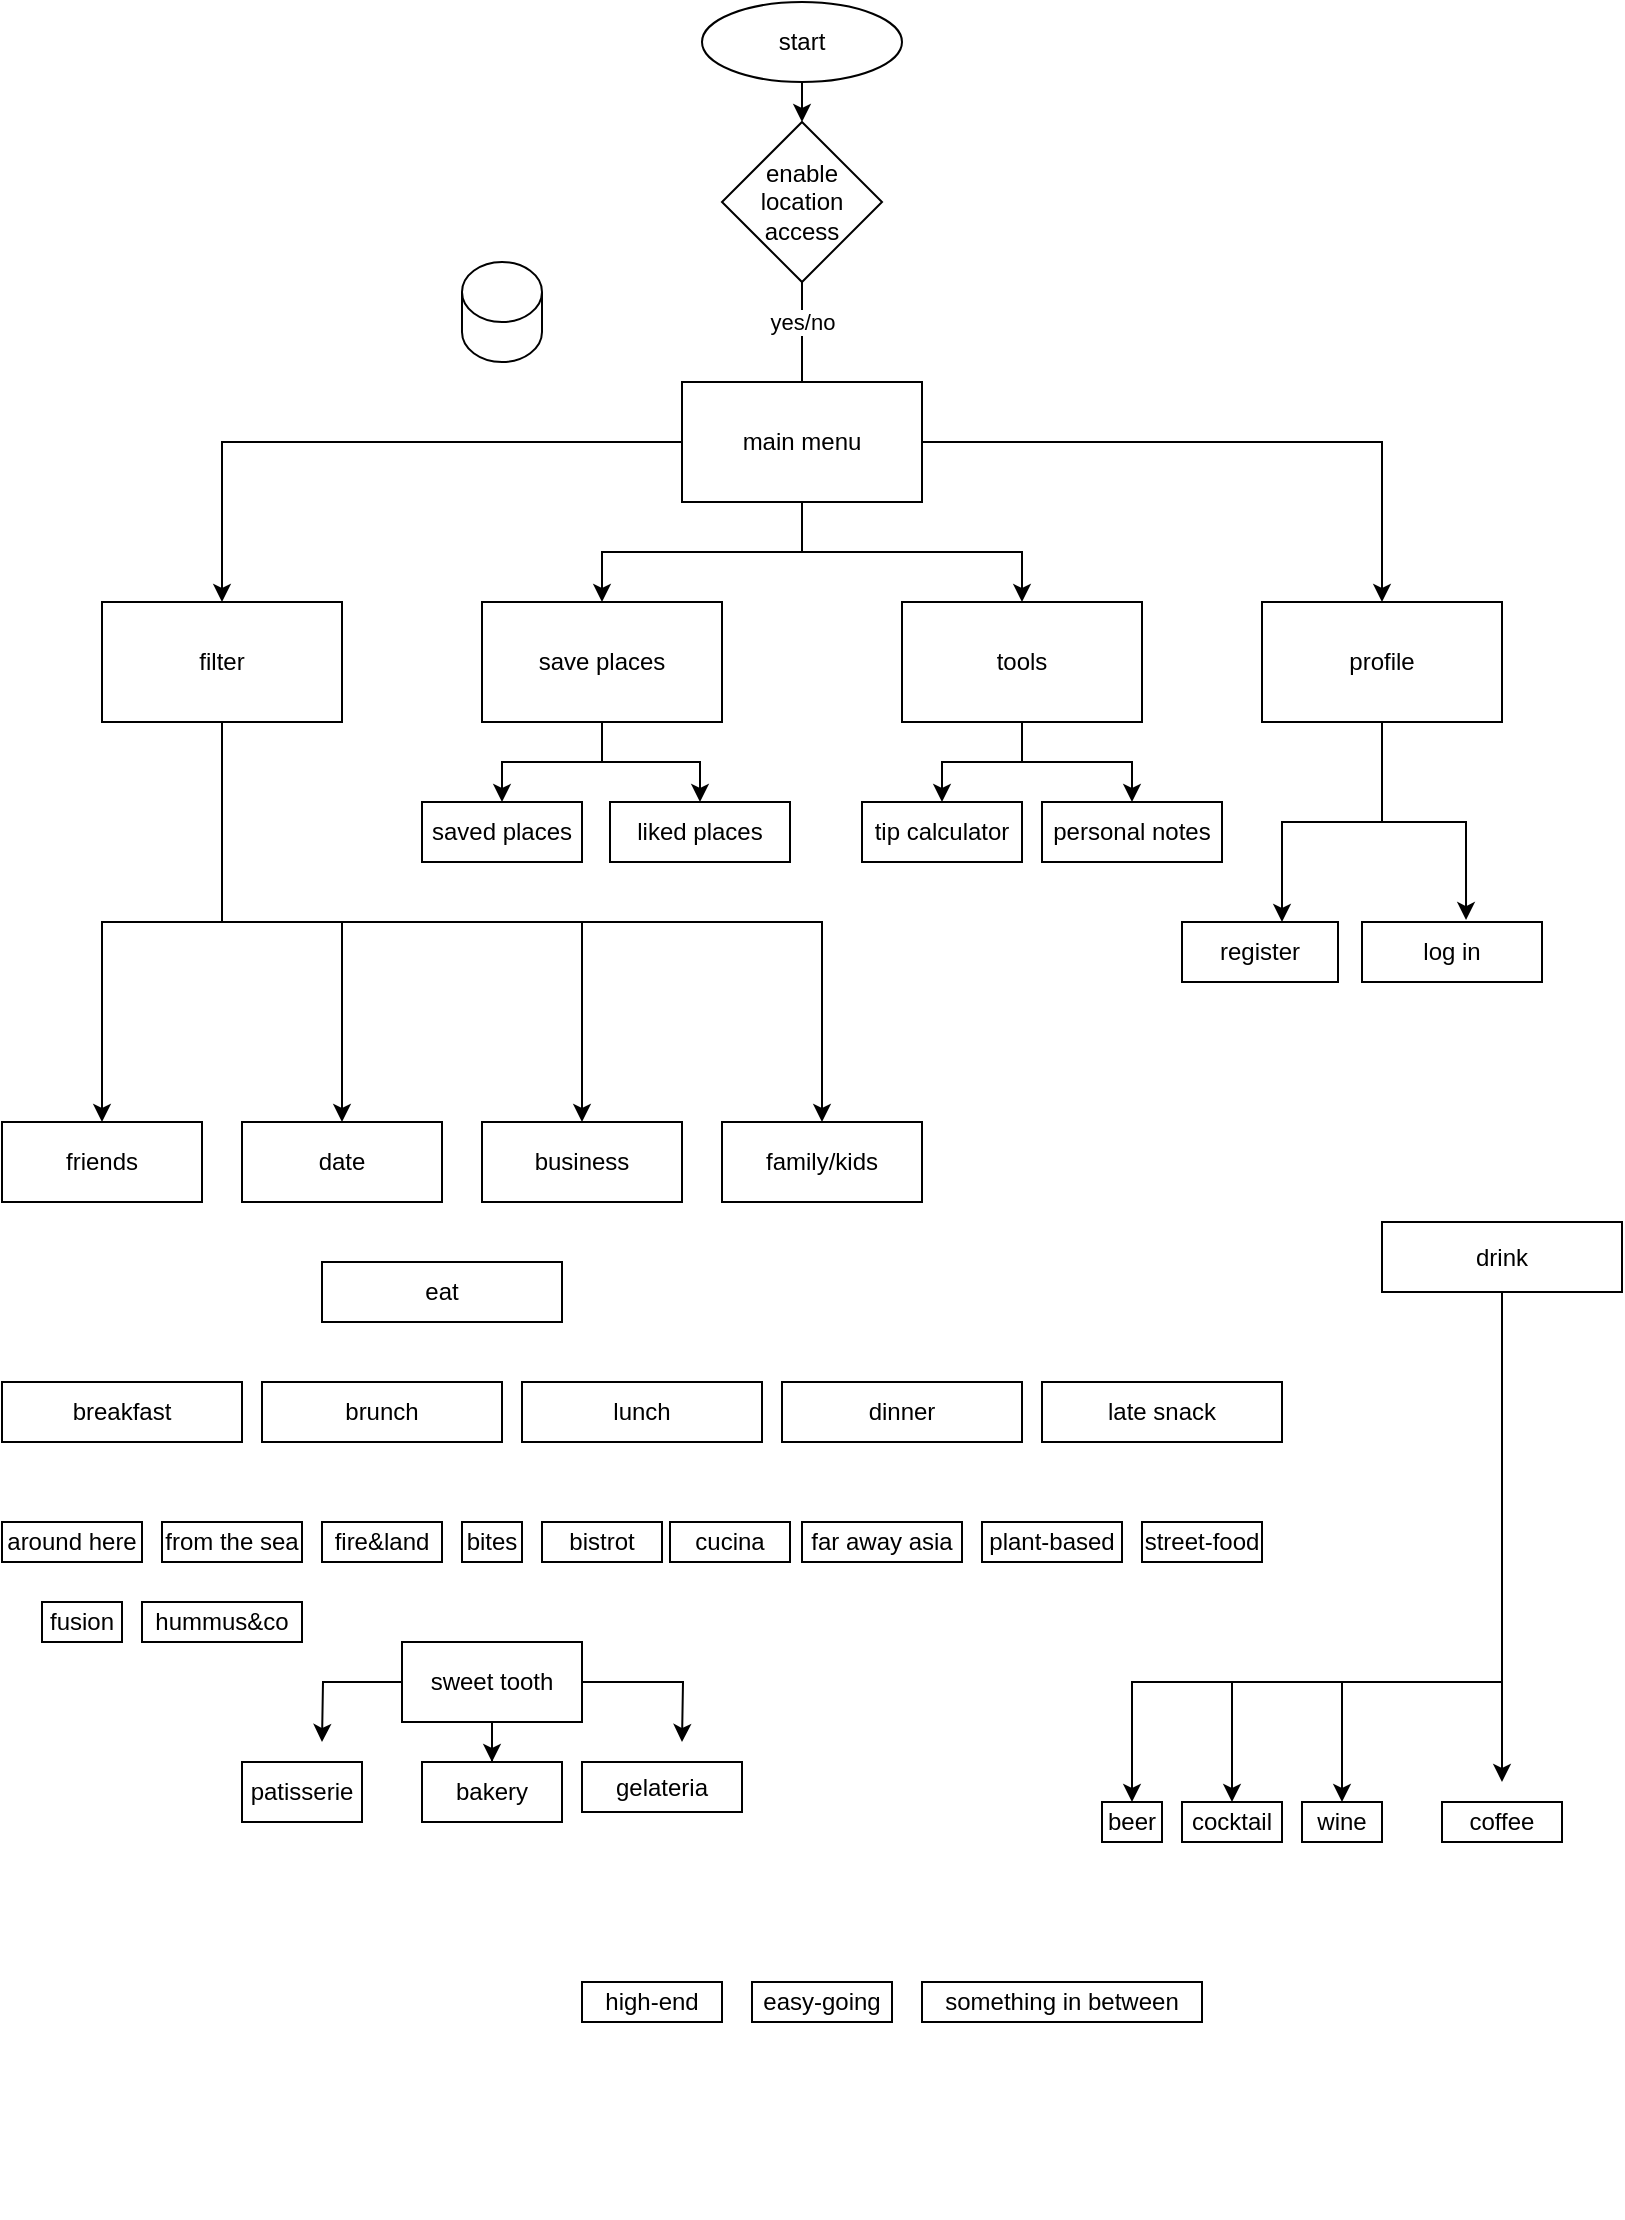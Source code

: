 <mxfile version="14.0.5" type="device"><diagram id="Z6IALws8Nn1mBGR8V9EK" name="Page-1"><mxGraphModel dx="919" dy="535" grid="1" gridSize="10" guides="1" tooltips="1" connect="1" arrows="1" fold="1" page="1" pageScale="1" pageWidth="827" pageHeight="1169" math="0" shadow="0"><root><mxCell id="0"/><mxCell id="1" parent="0"/><mxCell id="38-C1mcfN1loW7-7_uZq-3" style="edgeStyle=orthogonalEdgeStyle;rounded=0;orthogonalLoop=1;jettySize=auto;html=1;" edge="1" parent="1" source="38-C1mcfN1loW7-7_uZq-1"><mxGeometry relative="1" as="geometry"><mxPoint x="410" y="70" as="targetPoint"/></mxGeometry></mxCell><mxCell id="38-C1mcfN1loW7-7_uZq-1" value="start" style="ellipse;whiteSpace=wrap;html=1;" vertex="1" parent="1"><mxGeometry x="360" y="10" width="100" height="40" as="geometry"/></mxCell><mxCell id="38-C1mcfN1loW7-7_uZq-13" value="yes/no" style="edgeStyle=orthogonalEdgeStyle;rounded=0;orthogonalLoop=1;jettySize=auto;html=1;" edge="1" parent="1" source="38-C1mcfN1loW7-7_uZq-7"><mxGeometry x="-0.429" relative="1" as="geometry"><mxPoint x="410" y="220" as="targetPoint"/><Array as="points"><mxPoint x="410" y="170"/><mxPoint x="410" y="170"/></Array><mxPoint as="offset"/></mxGeometry></mxCell><mxCell id="38-C1mcfN1loW7-7_uZq-7" value="enable&lt;br&gt;location&lt;br&gt;access" style="rhombus;whiteSpace=wrap;html=1;" vertex="1" parent="1"><mxGeometry x="370" y="70" width="80" height="80" as="geometry"/></mxCell><mxCell id="38-C1mcfN1loW7-7_uZq-14" value="choose a field" style="rounded=0;whiteSpace=wrap;html=1;" vertex="1" parent="1"><mxGeometry x="350" y="200" width="120" height="60" as="geometry"/></mxCell><mxCell id="38-C1mcfN1loW7-7_uZq-20" value="" style="rounded=0;whiteSpace=wrap;html=1;" vertex="1" parent="1"><mxGeometry x="350" y="200" width="120" height="60" as="geometry"/></mxCell><mxCell id="38-C1mcfN1loW7-7_uZq-21" value="" style="rounded=0;whiteSpace=wrap;html=1;" vertex="1" parent="1"><mxGeometry x="350" y="200" width="120" height="60" as="geometry"/></mxCell><mxCell id="38-C1mcfN1loW7-7_uZq-22" value="" style="rounded=0;whiteSpace=wrap;html=1;" vertex="1" parent="1"><mxGeometry x="350" y="200" width="120" height="60" as="geometry"/></mxCell><mxCell id="38-C1mcfN1loW7-7_uZq-113" style="edgeStyle=orthogonalEdgeStyle;rounded=0;orthogonalLoop=1;jettySize=auto;html=1;entryX=0.5;entryY=0;entryDx=0;entryDy=0;" edge="1" parent="1" source="38-C1mcfN1loW7-7_uZq-23" target="38-C1mcfN1loW7-7_uZq-24"><mxGeometry relative="1" as="geometry"/></mxCell><mxCell id="38-C1mcfN1loW7-7_uZq-114" style="edgeStyle=orthogonalEdgeStyle;rounded=0;orthogonalLoop=1;jettySize=auto;html=1;entryX=0.5;entryY=0;entryDx=0;entryDy=0;" edge="1" parent="1" source="38-C1mcfN1loW7-7_uZq-23" target="38-C1mcfN1loW7-7_uZq-25"><mxGeometry relative="1" as="geometry"/></mxCell><mxCell id="38-C1mcfN1loW7-7_uZq-115" style="edgeStyle=orthogonalEdgeStyle;rounded=0;orthogonalLoop=1;jettySize=auto;html=1;" edge="1" parent="1" source="38-C1mcfN1loW7-7_uZq-23" target="38-C1mcfN1loW7-7_uZq-26"><mxGeometry relative="1" as="geometry"/></mxCell><mxCell id="38-C1mcfN1loW7-7_uZq-116" style="edgeStyle=orthogonalEdgeStyle;rounded=0;orthogonalLoop=1;jettySize=auto;html=1;entryX=0.5;entryY=0;entryDx=0;entryDy=0;" edge="1" parent="1" source="38-C1mcfN1loW7-7_uZq-23" target="38-C1mcfN1loW7-7_uZq-27"><mxGeometry relative="1" as="geometry"/></mxCell><mxCell id="38-C1mcfN1loW7-7_uZq-23" value="main menu" style="rounded=0;whiteSpace=wrap;html=1;" vertex="1" parent="1"><mxGeometry x="350" y="200" width="120" height="60" as="geometry"/></mxCell><mxCell id="38-C1mcfN1loW7-7_uZq-28" style="edgeStyle=orthogonalEdgeStyle;rounded=0;orthogonalLoop=1;jettySize=auto;html=1;entryX=0.5;entryY=0;entryDx=0;entryDy=0;" edge="1" parent="1" source="38-C1mcfN1loW7-7_uZq-24" target="38-C1mcfN1loW7-7_uZq-29"><mxGeometry relative="1" as="geometry"><mxPoint x="120" y="530" as="targetPoint"/></mxGeometry></mxCell><mxCell id="38-C1mcfN1loW7-7_uZq-117" style="edgeStyle=orthogonalEdgeStyle;rounded=0;orthogonalLoop=1;jettySize=auto;html=1;" edge="1" parent="1" source="38-C1mcfN1loW7-7_uZq-24" target="38-C1mcfN1loW7-7_uZq-30"><mxGeometry relative="1" as="geometry"/></mxCell><mxCell id="38-C1mcfN1loW7-7_uZq-118" style="edgeStyle=orthogonalEdgeStyle;rounded=0;orthogonalLoop=1;jettySize=auto;html=1;" edge="1" parent="1" source="38-C1mcfN1loW7-7_uZq-24" target="38-C1mcfN1loW7-7_uZq-32"><mxGeometry relative="1" as="geometry"><Array as="points"><mxPoint x="120" y="470"/><mxPoint x="300" y="470"/></Array></mxGeometry></mxCell><mxCell id="38-C1mcfN1loW7-7_uZq-119" style="edgeStyle=orthogonalEdgeStyle;rounded=0;orthogonalLoop=1;jettySize=auto;html=1;" edge="1" parent="1" source="38-C1mcfN1loW7-7_uZq-24" target="38-C1mcfN1loW7-7_uZq-31"><mxGeometry relative="1" as="geometry"><Array as="points"><mxPoint x="120" y="470"/><mxPoint x="420" y="470"/></Array></mxGeometry></mxCell><mxCell id="38-C1mcfN1loW7-7_uZq-24" value="filter" style="rounded=0;whiteSpace=wrap;html=1;" vertex="1" parent="1"><mxGeometry x="60" y="310" width="120" height="60" as="geometry"/></mxCell><mxCell id="38-C1mcfN1loW7-7_uZq-100" style="edgeStyle=orthogonalEdgeStyle;rounded=0;orthogonalLoop=1;jettySize=auto;html=1;entryX=0.5;entryY=0;entryDx=0;entryDy=0;" edge="1" parent="1" source="38-C1mcfN1loW7-7_uZq-25" target="38-C1mcfN1loW7-7_uZq-94"><mxGeometry relative="1" as="geometry"/></mxCell><mxCell id="38-C1mcfN1loW7-7_uZq-101" style="edgeStyle=orthogonalEdgeStyle;rounded=0;orthogonalLoop=1;jettySize=auto;html=1;" edge="1" parent="1" source="38-C1mcfN1loW7-7_uZq-25" target="38-C1mcfN1loW7-7_uZq-93"><mxGeometry relative="1" as="geometry"/></mxCell><mxCell id="38-C1mcfN1loW7-7_uZq-25" value="save places" style="rounded=0;whiteSpace=wrap;html=1;" vertex="1" parent="1"><mxGeometry x="250" y="310" width="120" height="60" as="geometry"/></mxCell><mxCell id="38-C1mcfN1loW7-7_uZq-104" style="edgeStyle=orthogonalEdgeStyle;rounded=0;orthogonalLoop=1;jettySize=auto;html=1;entryX=0.5;entryY=0;entryDx=0;entryDy=0;" edge="1" parent="1" source="38-C1mcfN1loW7-7_uZq-26" target="38-C1mcfN1loW7-7_uZq-102"><mxGeometry relative="1" as="geometry"/></mxCell><mxCell id="38-C1mcfN1loW7-7_uZq-105" style="edgeStyle=orthogonalEdgeStyle;rounded=0;orthogonalLoop=1;jettySize=auto;html=1;entryX=0.5;entryY=0;entryDx=0;entryDy=0;" edge="1" parent="1" source="38-C1mcfN1loW7-7_uZq-26" target="38-C1mcfN1loW7-7_uZq-103"><mxGeometry relative="1" as="geometry"/></mxCell><mxCell id="38-C1mcfN1loW7-7_uZq-26" value="tools" style="rounded=0;whiteSpace=wrap;html=1;" vertex="1" parent="1"><mxGeometry x="460" y="310" width="120" height="60" as="geometry"/></mxCell><mxCell id="38-C1mcfN1loW7-7_uZq-123" style="edgeStyle=orthogonalEdgeStyle;rounded=0;orthogonalLoop=1;jettySize=auto;html=1;entryX=0.641;entryY=0;entryDx=0;entryDy=0;entryPerimeter=0;" edge="1" parent="1" source="38-C1mcfN1loW7-7_uZq-27" target="38-C1mcfN1loW7-7_uZq-121"><mxGeometry relative="1" as="geometry"/></mxCell><mxCell id="38-C1mcfN1loW7-7_uZq-124" style="edgeStyle=orthogonalEdgeStyle;rounded=0;orthogonalLoop=1;jettySize=auto;html=1;entryX=0.578;entryY=-0.033;entryDx=0;entryDy=0;entryPerimeter=0;" edge="1" parent="1" source="38-C1mcfN1loW7-7_uZq-27" target="38-C1mcfN1loW7-7_uZq-122"><mxGeometry relative="1" as="geometry"/></mxCell><mxCell id="38-C1mcfN1loW7-7_uZq-27" value="profile" style="rounded=0;whiteSpace=wrap;html=1;" vertex="1" parent="1"><mxGeometry x="640" y="310" width="120" height="60" as="geometry"/></mxCell><mxCell id="38-C1mcfN1loW7-7_uZq-29" value="friends" style="rounded=0;whiteSpace=wrap;html=1;" vertex="1" parent="1"><mxGeometry x="10" y="570" width="100" height="40" as="geometry"/></mxCell><mxCell id="38-C1mcfN1loW7-7_uZq-30" value="date" style="rounded=0;whiteSpace=wrap;html=1;" vertex="1" parent="1"><mxGeometry x="130" y="570" width="100" height="40" as="geometry"/></mxCell><mxCell id="38-C1mcfN1loW7-7_uZq-31" value="family/kids" style="rounded=0;whiteSpace=wrap;html=1;" vertex="1" parent="1"><mxGeometry x="370" y="570" width="100" height="40" as="geometry"/></mxCell><mxCell id="38-C1mcfN1loW7-7_uZq-32" value="business" style="rounded=0;whiteSpace=wrap;html=1;" vertex="1" parent="1"><mxGeometry x="250" y="570" width="100" height="40" as="geometry"/></mxCell><mxCell id="38-C1mcfN1loW7-7_uZq-33" value="" style="shape=cylinder3;whiteSpace=wrap;html=1;boundedLbl=1;backgroundOutline=1;size=15;" vertex="1" parent="1"><mxGeometry x="240" y="140" width="40" height="50" as="geometry"/></mxCell><mxCell id="38-C1mcfN1loW7-7_uZq-35" value="breakfast" style="rounded=0;whiteSpace=wrap;html=1;" vertex="1" parent="1"><mxGeometry x="10" y="700" width="120" height="30" as="geometry"/></mxCell><mxCell id="38-C1mcfN1loW7-7_uZq-36" value="brunch" style="rounded=0;whiteSpace=wrap;html=1;" vertex="1" parent="1"><mxGeometry x="140" y="700" width="120" height="30" as="geometry"/></mxCell><mxCell id="38-C1mcfN1loW7-7_uZq-37" value="lunch" style="rounded=0;whiteSpace=wrap;html=1;" vertex="1" parent="1"><mxGeometry x="270" y="700" width="120" height="30" as="geometry"/></mxCell><mxCell id="38-C1mcfN1loW7-7_uZq-38" value="dinner" style="rounded=0;whiteSpace=wrap;html=1;" vertex="1" parent="1"><mxGeometry x="400" y="700" width="120" height="30" as="geometry"/></mxCell><mxCell id="38-C1mcfN1loW7-7_uZq-39" value="late snack" style="rounded=0;whiteSpace=wrap;html=1;" vertex="1" parent="1"><mxGeometry x="530" y="700" width="120" height="30" as="geometry"/></mxCell><mxCell id="38-C1mcfN1loW7-7_uZq-40" value="eat" style="rounded=0;whiteSpace=wrap;html=1;" vertex="1" parent="1"><mxGeometry x="170" y="640" width="120" height="30" as="geometry"/></mxCell><mxCell id="38-C1mcfN1loW7-7_uZq-106" style="edgeStyle=orthogonalEdgeStyle;rounded=0;orthogonalLoop=1;jettySize=auto;html=1;" edge="1" parent="1" source="38-C1mcfN1loW7-7_uZq-41"><mxGeometry relative="1" as="geometry"><mxPoint x="760" y="900" as="targetPoint"/><Array as="points"><mxPoint x="760" y="890"/><mxPoint x="760" y="890"/></Array></mxGeometry></mxCell><mxCell id="38-C1mcfN1loW7-7_uZq-107" style="edgeStyle=orthogonalEdgeStyle;rounded=0;orthogonalLoop=1;jettySize=auto;html=1;entryX=0.5;entryY=0;entryDx=0;entryDy=0;" edge="1" parent="1" source="38-C1mcfN1loW7-7_uZq-41" target="38-C1mcfN1loW7-7_uZq-68"><mxGeometry relative="1" as="geometry"><Array as="points"><mxPoint x="760" y="850"/><mxPoint x="680" y="850"/></Array></mxGeometry></mxCell><mxCell id="38-C1mcfN1loW7-7_uZq-108" style="edgeStyle=orthogonalEdgeStyle;rounded=0;orthogonalLoop=1;jettySize=auto;html=1;entryX=0.5;entryY=0;entryDx=0;entryDy=0;" edge="1" parent="1" source="38-C1mcfN1loW7-7_uZq-41" target="38-C1mcfN1loW7-7_uZq-67"><mxGeometry relative="1" as="geometry"><Array as="points"><mxPoint x="760" y="850"/><mxPoint x="625" y="850"/></Array></mxGeometry></mxCell><mxCell id="38-C1mcfN1loW7-7_uZq-109" style="edgeStyle=orthogonalEdgeStyle;rounded=0;orthogonalLoop=1;jettySize=auto;html=1;entryX=0.5;entryY=0;entryDx=0;entryDy=0;" edge="1" parent="1" source="38-C1mcfN1loW7-7_uZq-41" target="38-C1mcfN1loW7-7_uZq-70"><mxGeometry relative="1" as="geometry"><Array as="points"><mxPoint x="760" y="850"/><mxPoint x="575" y="850"/></Array></mxGeometry></mxCell><mxCell id="38-C1mcfN1loW7-7_uZq-41" value="drink" style="rounded=0;whiteSpace=wrap;html=1;" vertex="1" parent="1"><mxGeometry x="700" y="620" width="120" height="35" as="geometry"/></mxCell><mxCell id="38-C1mcfN1loW7-7_uZq-43" value="around here" style="rounded=0;whiteSpace=wrap;html=1;" vertex="1" parent="1"><mxGeometry x="10" y="770" width="70" height="20" as="geometry"/></mxCell><mxCell id="38-C1mcfN1loW7-7_uZq-44" value="from the sea" style="rounded=0;whiteSpace=wrap;html=1;" vertex="1" parent="1"><mxGeometry x="90" y="770" width="70" height="20" as="geometry"/></mxCell><mxCell id="38-C1mcfN1loW7-7_uZq-45" value="fire&amp;amp;land" style="rounded=0;whiteSpace=wrap;html=1;" vertex="1" parent="1"><mxGeometry x="170" y="770" width="60" height="20" as="geometry"/></mxCell><mxCell id="38-C1mcfN1loW7-7_uZq-46" value="bistrot" style="rounded=0;whiteSpace=wrap;html=1;" vertex="1" parent="1"><mxGeometry x="280" y="770" width="60" height="20" as="geometry"/></mxCell><mxCell id="38-C1mcfN1loW7-7_uZq-47" value="bites" style="rounded=0;whiteSpace=wrap;html=1;" vertex="1" parent="1"><mxGeometry x="240" y="770" width="30" height="20" as="geometry"/></mxCell><mxCell id="38-C1mcfN1loW7-7_uZq-49" value="cucina" style="rounded=0;whiteSpace=wrap;html=1;" vertex="1" parent="1"><mxGeometry x="344" y="770" width="60" height="20" as="geometry"/></mxCell><mxCell id="38-C1mcfN1loW7-7_uZq-50" value="far away asia" style="rounded=0;whiteSpace=wrap;html=1;" vertex="1" parent="1"><mxGeometry x="410" y="770" width="80" height="20" as="geometry"/></mxCell><mxCell id="38-C1mcfN1loW7-7_uZq-51" value="plant-based" style="rounded=0;whiteSpace=wrap;html=1;" vertex="1" parent="1"><mxGeometry x="500" y="770" width="70" height="20" as="geometry"/></mxCell><mxCell id="38-C1mcfN1loW7-7_uZq-52" value="street-food" style="rounded=0;whiteSpace=wrap;html=1;" vertex="1" parent="1"><mxGeometry x="580" y="770" width="60" height="20" as="geometry"/></mxCell><mxCell id="38-C1mcfN1loW7-7_uZq-53" value="fusion" style="rounded=0;whiteSpace=wrap;html=1;" vertex="1" parent="1"><mxGeometry x="30" y="810" width="40" height="20" as="geometry"/></mxCell><mxCell id="38-C1mcfN1loW7-7_uZq-55" value="hummus&amp;amp;co" style="rounded=0;whiteSpace=wrap;html=1;" vertex="1" parent="1"><mxGeometry x="80" y="810" width="80" height="20" as="geometry"/></mxCell><mxCell id="38-C1mcfN1loW7-7_uZq-59" style="edgeStyle=orthogonalEdgeStyle;rounded=0;orthogonalLoop=1;jettySize=auto;html=1;" edge="1" parent="1" source="38-C1mcfN1loW7-7_uZq-57"><mxGeometry relative="1" as="geometry"><mxPoint x="170" y="880" as="targetPoint"/></mxGeometry></mxCell><mxCell id="38-C1mcfN1loW7-7_uZq-66" style="edgeStyle=orthogonalEdgeStyle;rounded=0;orthogonalLoop=1;jettySize=auto;html=1;" edge="1" parent="1" source="38-C1mcfN1loW7-7_uZq-57"><mxGeometry relative="1" as="geometry"><mxPoint x="350" y="880" as="targetPoint"/></mxGeometry></mxCell><mxCell id="38-C1mcfN1loW7-7_uZq-112" style="edgeStyle=orthogonalEdgeStyle;rounded=0;orthogonalLoop=1;jettySize=auto;html=1;" edge="1" parent="1" source="38-C1mcfN1loW7-7_uZq-57" target="38-C1mcfN1loW7-7_uZq-62"><mxGeometry relative="1" as="geometry"/></mxCell><mxCell id="38-C1mcfN1loW7-7_uZq-57" value="sweet tooth" style="rounded=0;whiteSpace=wrap;html=1;" vertex="1" parent="1"><mxGeometry x="210" y="830" width="90" height="40" as="geometry"/></mxCell><mxCell id="38-C1mcfN1loW7-7_uZq-60" value="patisserie" style="rounded=0;whiteSpace=wrap;html=1;" vertex="1" parent="1"><mxGeometry x="130" y="890" width="60" height="30" as="geometry"/></mxCell><mxCell id="38-C1mcfN1loW7-7_uZq-62" value="bakery" style="rounded=0;whiteSpace=wrap;html=1;" vertex="1" parent="1"><mxGeometry x="220" y="890" width="70" height="30" as="geometry"/></mxCell><mxCell id="38-C1mcfN1loW7-7_uZq-64" value="gelateria&lt;br&gt;" style="rounded=0;whiteSpace=wrap;html=1;" vertex="1" parent="1"><mxGeometry x="300" y="890" width="80" height="25" as="geometry"/></mxCell><mxCell id="38-C1mcfN1loW7-7_uZq-67" value="cocktail" style="rounded=0;whiteSpace=wrap;html=1;" vertex="1" parent="1"><mxGeometry x="600" y="910" width="50" height="20" as="geometry"/></mxCell><mxCell id="38-C1mcfN1loW7-7_uZq-68" value="wine" style="rounded=0;whiteSpace=wrap;html=1;" vertex="1" parent="1"><mxGeometry x="660" y="910" width="40" height="20" as="geometry"/></mxCell><mxCell id="38-C1mcfN1loW7-7_uZq-70" value="beer" style="rounded=0;whiteSpace=wrap;html=1;" vertex="1" parent="1"><mxGeometry x="560" y="910" width="30" height="20" as="geometry"/></mxCell><mxCell id="38-C1mcfN1loW7-7_uZq-75" value="coffee" style="rounded=0;whiteSpace=wrap;html=1;" vertex="1" parent="1"><mxGeometry x="730" y="910" width="60" height="20" as="geometry"/></mxCell><mxCell id="38-C1mcfN1loW7-7_uZq-78" value="high-end" style="rounded=0;whiteSpace=wrap;html=1;" vertex="1" parent="1"><mxGeometry x="300" y="1000" width="70" height="20" as="geometry"/></mxCell><mxCell id="38-C1mcfN1loW7-7_uZq-80" value="easy-going" style="rounded=0;whiteSpace=wrap;html=1;" vertex="1" parent="1"><mxGeometry x="385" y="1000" width="70" height="20" as="geometry"/></mxCell><mxCell id="38-C1mcfN1loW7-7_uZq-82" value="something in between&lt;br&gt;" style="rounded=0;whiteSpace=wrap;html=1;" vertex="1" parent="1"><mxGeometry x="470" y="1000" width="140" height="20" as="geometry"/></mxCell><mxCell id="38-C1mcfN1loW7-7_uZq-86" value="" style="shape=image;html=1;verticalAlign=top;verticalLabelPosition=bottom;labelBackgroundColor=#ffffff;imageAspect=0;aspect=fixed;image=https://cdn4.iconfinder.com/data/icons/aiga-symbol-signs/441/aiga_cashier-128.png" vertex="1" parent="1"><mxGeometry x="362" y="1090" width="28" height="28" as="geometry"/></mxCell><mxCell id="38-C1mcfN1loW7-7_uZq-87" value="" style="shape=image;html=1;verticalAlign=top;verticalLabelPosition=bottom;labelBackgroundColor=#ffffff;imageAspect=0;aspect=fixed;image=https://cdn4.iconfinder.com/data/icons/aiga-symbol-signs/441/aiga_cashier-128.png" vertex="1" parent="1"><mxGeometry x="429" y="1092" width="26" height="26" as="geometry"/></mxCell><mxCell id="38-C1mcfN1loW7-7_uZq-88" value="" style="shape=image;html=1;verticalAlign=top;verticalLabelPosition=bottom;labelBackgroundColor=#ffffff;imageAspect=0;aspect=fixed;image=https://cdn4.iconfinder.com/data/icons/aiga-symbol-signs/441/aiga_cashier-128.png" vertex="1" parent="1"><mxGeometry x="460" y="1092" width="26" height="26" as="geometry"/></mxCell><mxCell id="38-C1mcfN1loW7-7_uZq-89" value="" style="shape=image;html=1;verticalAlign=top;verticalLabelPosition=bottom;labelBackgroundColor=#ffffff;imageAspect=0;aspect=fixed;image=https://cdn4.iconfinder.com/data/icons/aiga-symbol-signs/441/aiga_cashier-128.png" vertex="1" parent="1"><mxGeometry x="522" y="1092" width="26" height="26" as="geometry"/></mxCell><mxCell id="38-C1mcfN1loW7-7_uZq-90" value="" style="shape=image;html=1;verticalAlign=top;verticalLabelPosition=bottom;labelBackgroundColor=#ffffff;imageAspect=0;aspect=fixed;image=https://cdn4.iconfinder.com/data/icons/aiga-symbol-signs/441/aiga_cashier-128.png" vertex="1" parent="1"><mxGeometry x="552" y="1090" width="28" height="28" as="geometry"/></mxCell><mxCell id="38-C1mcfN1loW7-7_uZq-91" value="" style="shape=image;html=1;verticalAlign=top;verticalLabelPosition=bottom;labelBackgroundColor=#ffffff;imageAspect=0;aspect=fixed;image=https://cdn4.iconfinder.com/data/icons/aiga-symbol-signs/441/aiga_cashier-128.png" vertex="1" parent="1"><mxGeometry x="582" y="1090" width="28" height="28" as="geometry"/></mxCell><mxCell id="38-C1mcfN1loW7-7_uZq-93" value="saved places" style="rounded=0;whiteSpace=wrap;html=1;" vertex="1" parent="1"><mxGeometry x="220" y="410" width="80" height="30" as="geometry"/></mxCell><mxCell id="38-C1mcfN1loW7-7_uZq-94" value="liked places" style="rounded=0;whiteSpace=wrap;html=1;" vertex="1" parent="1"><mxGeometry x="314" y="410" width="90" height="30" as="geometry"/></mxCell><mxCell id="38-C1mcfN1loW7-7_uZq-102" value="tip calculator" style="rounded=0;whiteSpace=wrap;html=1;" vertex="1" parent="1"><mxGeometry x="440" y="410" width="80" height="30" as="geometry"/></mxCell><mxCell id="38-C1mcfN1loW7-7_uZq-103" value="personal notes" style="rounded=0;whiteSpace=wrap;html=1;" vertex="1" parent="1"><mxGeometry x="530" y="410" width="90" height="30" as="geometry"/></mxCell><mxCell id="38-C1mcfN1loW7-7_uZq-121" value="register" style="rounded=0;whiteSpace=wrap;html=1;" vertex="1" parent="1"><mxGeometry x="600" y="470" width="78" height="30" as="geometry"/></mxCell><mxCell id="38-C1mcfN1loW7-7_uZq-122" value="log in" style="rounded=0;whiteSpace=wrap;html=1;" vertex="1" parent="1"><mxGeometry x="690" y="470" width="90" height="30" as="geometry"/></mxCell></root></mxGraphModel></diagram></mxfile>